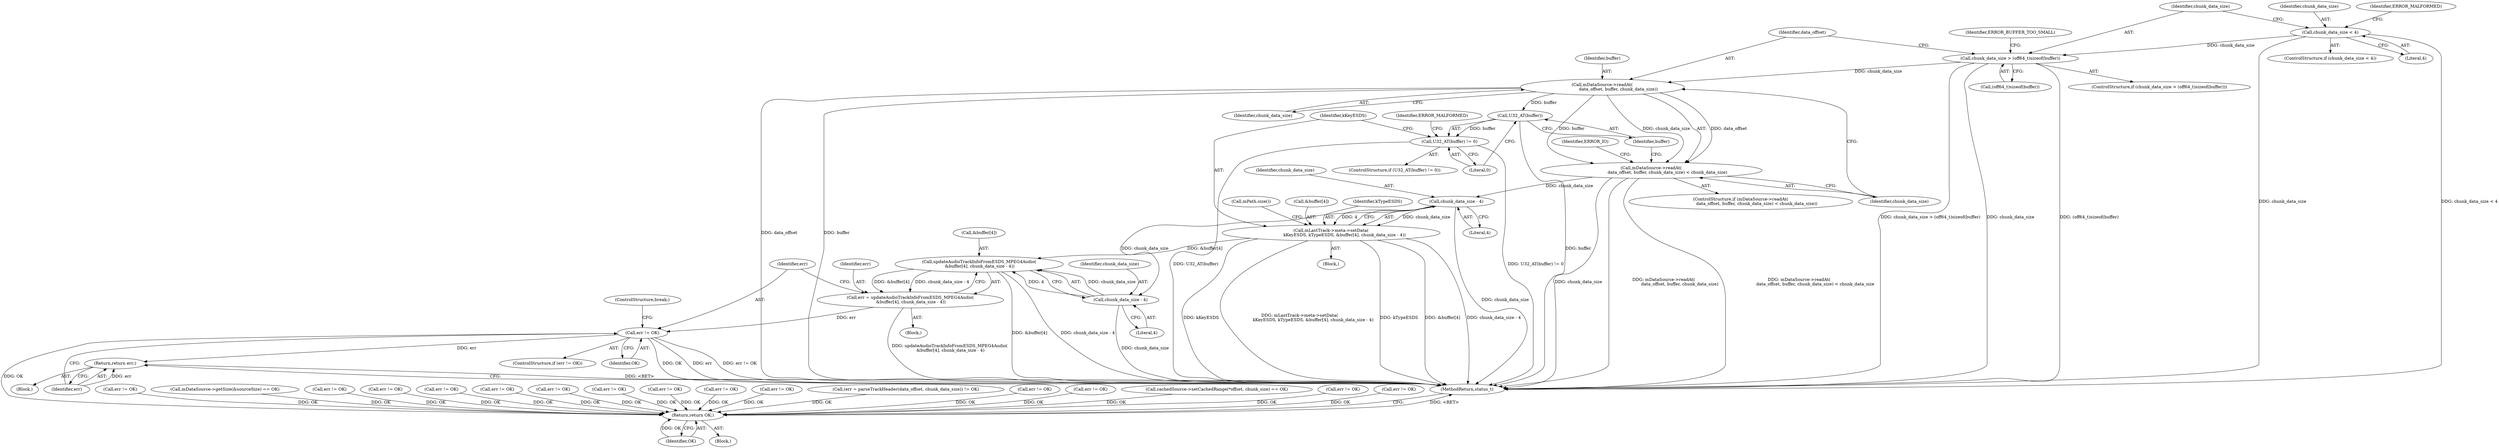 digraph "0_Android_2674a7218eaa3c87f2ee26d26da5b9170e10f859@API" {
"1002074" [label="(Call,mDataSource->readAt(\n                        data_offset, buffer, chunk_data_size))"];
"1002063" [label="(Call,chunk_data_size > (off64_t)sizeof(buffer))"];
"1002055" [label="(Call,chunk_data_size < 4)"];
"1002073" [label="(Call,mDataSource->readAt(\n                        data_offset, buffer, chunk_data_size) < chunk_data_size)"];
"1002097" [label="(Call,chunk_data_size - 4)"];
"1002090" [label="(Call,mLastTrack->meta->setData(\n                    kKeyESDS, kTypeESDS, &buffer[4], chunk_data_size - 4))"];
"1002120" [label="(Call,updateAudioTrackInfoFromESDS_MPEG4Audio(\n &buffer[4], chunk_data_size - 4))"];
"1002118" [label="(Call,err = updateAudioTrackInfoFromESDS_MPEG4Audio(\n &buffer[4], chunk_data_size - 4))"];
"1002129" [label="(Call,err != OK)"];
"1002133" [label="(Return,return err;)"];
"1002925" [label="(Return,return OK;)"];
"1002125" [label="(Call,chunk_data_size - 4)"];
"1002084" [label="(Call,U32_AT(buffer))"];
"1002083" [label="(Call,U32_AT(buffer) != 0)"];
"1002132" [label="(Block,)"];
"1002127" [label="(Literal,4)"];
"1002090" [label="(Call,mLastTrack->meta->setData(\n                    kKeyESDS, kTypeESDS, &buffer[4], chunk_data_size - 4))"];
"1002054" [label="(ControlStructure,if (chunk_data_size < 4))"];
"1002084" [label="(Call,U32_AT(buffer))"];
"1002071" [label="(Identifier,ERROR_BUFFER_TOO_SMALL)"];
"1002099" [label="(Literal,4)"];
"1001954" [label="(Call,err != OK)"];
"1002097" [label="(Call,chunk_data_size - 4)"];
"1002072" [label="(ControlStructure,if (mDataSource->readAt(\n                        data_offset, buffer, chunk_data_size) < chunk_data_size))"];
"1002927" [label="(MethodReturn,status_t)"];
"1002086" [label="(Literal,0)"];
"1002081" [label="(Identifier,ERROR_IO)"];
"1000191" [label="(Call,mDataSource->getSize(&sourceSize) == OK)"];
"1002076" [label="(Identifier,buffer)"];
"1002128" [label="(ControlStructure,if (err != OK))"];
"1001973" [label="(Call,err != OK)"];
"1002121" [label="(Call,&buffer[4])"];
"1002129" [label="(Call,err != OK)"];
"1001791" [label="(Call,err != OK)"];
"1002098" [label="(Identifier,chunk_data_size)"];
"1002085" [label="(Identifier,buffer)"];
"1002295" [label="(Call,err != OK)"];
"1001610" [label="(Call,err != OK)"];
"1002120" [label="(Call,updateAudioTrackInfoFromESDS_MPEG4Audio(\n &buffer[4], chunk_data_size - 4))"];
"1002125" [label="(Call,chunk_data_size - 4)"];
"1001744" [label="(Call,err != OK)"];
"1002875" [label="(Call,err != OK)"];
"1000565" [label="(Call,err != OK)"];
"1002074" [label="(Call,mDataSource->readAt(\n                        data_offset, buffer, chunk_data_size))"];
"1002062" [label="(ControlStructure,if (chunk_data_size > (off64_t)sizeof(buffer)))"];
"1001475" [label="(Call,err != OK)"];
"1002075" [label="(Identifier,data_offset)"];
"1002130" [label="(Identifier,err)"];
"1002078" [label="(Identifier,chunk_data_size)"];
"1002049" [label="(Block,)"];
"1001992" [label="(Call,err != OK)"];
"1002116" [label="(Block,)"];
"1002119" [label="(Identifier,err)"];
"1002133" [label="(Return,return err;)"];
"1002092" [label="(Identifier,kTypeESDS)"];
"1002082" [label="(ControlStructure,if (U32_AT(buffer) != 0))"];
"1002926" [label="(Identifier,OK)"];
"1002093" [label="(Call,&buffer[4])"];
"1002118" [label="(Call,err = updateAudioTrackInfoFromESDS_MPEG4Audio(\n &buffer[4], chunk_data_size - 4))"];
"1002135" [label="(ControlStructure,break;)"];
"1002126" [label="(Identifier,chunk_data_size)"];
"1000988" [label="(Call,(err = parseTrackHeader(data_offset, chunk_data_size)) != OK)"];
"1002089" [label="(Identifier,ERROR_MALFORMED)"];
"1002134" [label="(Identifier,err)"];
"1000106" [label="(Block,)"];
"1002065" [label="(Call,(off64_t)sizeof(buffer))"];
"1002064" [label="(Identifier,chunk_data_size)"];
"1002077" [label="(Identifier,chunk_data_size)"];
"1000493" [label="(Call,err != OK)"];
"1002057" [label="(Literal,4)"];
"1001824" [label="(Call,err != OK)"];
"1002925" [label="(Return,return OK;)"];
"1002083" [label="(Call,U32_AT(buffer) != 0)"];
"1002091" [label="(Identifier,kKeyESDS)"];
"1002103" [label="(Call,mPath.size())"];
"1002055" [label="(Call,chunk_data_size < 4)"];
"1000394" [label="(Call,cachedSource->setCachedRange(*offset, chunk_size) == OK)"];
"1001772" [label="(Call,err != OK)"];
"1002056" [label="(Identifier,chunk_data_size)"];
"1002063" [label="(Call,chunk_data_size > (off64_t)sizeof(buffer))"];
"1002060" [label="(Identifier,ERROR_MALFORMED)"];
"1002131" [label="(Identifier,OK)"];
"1002073" [label="(Call,mDataSource->readAt(\n                        data_offset, buffer, chunk_data_size) < chunk_data_size)"];
"1002330" [label="(Call,err != OK)"];
"1002074" -> "1002073"  [label="AST: "];
"1002074" -> "1002077"  [label="CFG: "];
"1002075" -> "1002074"  [label="AST: "];
"1002076" -> "1002074"  [label="AST: "];
"1002077" -> "1002074"  [label="AST: "];
"1002078" -> "1002074"  [label="CFG: "];
"1002074" -> "1002927"  [label="DDG: data_offset"];
"1002074" -> "1002927"  [label="DDG: buffer"];
"1002074" -> "1002073"  [label="DDG: data_offset"];
"1002074" -> "1002073"  [label="DDG: buffer"];
"1002074" -> "1002073"  [label="DDG: chunk_data_size"];
"1002063" -> "1002074"  [label="DDG: chunk_data_size"];
"1002074" -> "1002084"  [label="DDG: buffer"];
"1002063" -> "1002062"  [label="AST: "];
"1002063" -> "1002065"  [label="CFG: "];
"1002064" -> "1002063"  [label="AST: "];
"1002065" -> "1002063"  [label="AST: "];
"1002071" -> "1002063"  [label="CFG: "];
"1002075" -> "1002063"  [label="CFG: "];
"1002063" -> "1002927"  [label="DDG: (off64_t)sizeof(buffer)"];
"1002063" -> "1002927"  [label="DDG: chunk_data_size > (off64_t)sizeof(buffer)"];
"1002063" -> "1002927"  [label="DDG: chunk_data_size"];
"1002055" -> "1002063"  [label="DDG: chunk_data_size"];
"1002055" -> "1002054"  [label="AST: "];
"1002055" -> "1002057"  [label="CFG: "];
"1002056" -> "1002055"  [label="AST: "];
"1002057" -> "1002055"  [label="AST: "];
"1002060" -> "1002055"  [label="CFG: "];
"1002064" -> "1002055"  [label="CFG: "];
"1002055" -> "1002927"  [label="DDG: chunk_data_size < 4"];
"1002055" -> "1002927"  [label="DDG: chunk_data_size"];
"1002073" -> "1002072"  [label="AST: "];
"1002073" -> "1002078"  [label="CFG: "];
"1002078" -> "1002073"  [label="AST: "];
"1002081" -> "1002073"  [label="CFG: "];
"1002085" -> "1002073"  [label="CFG: "];
"1002073" -> "1002927"  [label="DDG: mDataSource->readAt(\n                        data_offset, buffer, chunk_data_size) < chunk_data_size"];
"1002073" -> "1002927"  [label="DDG: chunk_data_size"];
"1002073" -> "1002927"  [label="DDG: mDataSource->readAt(\n                        data_offset, buffer, chunk_data_size)"];
"1002073" -> "1002097"  [label="DDG: chunk_data_size"];
"1002097" -> "1002090"  [label="AST: "];
"1002097" -> "1002099"  [label="CFG: "];
"1002098" -> "1002097"  [label="AST: "];
"1002099" -> "1002097"  [label="AST: "];
"1002090" -> "1002097"  [label="CFG: "];
"1002097" -> "1002927"  [label="DDG: chunk_data_size"];
"1002097" -> "1002090"  [label="DDG: chunk_data_size"];
"1002097" -> "1002090"  [label="DDG: 4"];
"1002097" -> "1002125"  [label="DDG: chunk_data_size"];
"1002090" -> "1002049"  [label="AST: "];
"1002091" -> "1002090"  [label="AST: "];
"1002092" -> "1002090"  [label="AST: "];
"1002093" -> "1002090"  [label="AST: "];
"1002103" -> "1002090"  [label="CFG: "];
"1002090" -> "1002927"  [label="DDG: chunk_data_size - 4"];
"1002090" -> "1002927"  [label="DDG: kKeyESDS"];
"1002090" -> "1002927"  [label="DDG: mLastTrack->meta->setData(\n                    kKeyESDS, kTypeESDS, &buffer[4], chunk_data_size - 4)"];
"1002090" -> "1002927"  [label="DDG: kTypeESDS"];
"1002090" -> "1002927"  [label="DDG: &buffer[4]"];
"1002090" -> "1002120"  [label="DDG: &buffer[4]"];
"1002120" -> "1002118"  [label="AST: "];
"1002120" -> "1002125"  [label="CFG: "];
"1002121" -> "1002120"  [label="AST: "];
"1002125" -> "1002120"  [label="AST: "];
"1002118" -> "1002120"  [label="CFG: "];
"1002120" -> "1002927"  [label="DDG: &buffer[4]"];
"1002120" -> "1002927"  [label="DDG: chunk_data_size - 4"];
"1002120" -> "1002118"  [label="DDG: &buffer[4]"];
"1002120" -> "1002118"  [label="DDG: chunk_data_size - 4"];
"1002125" -> "1002120"  [label="DDG: chunk_data_size"];
"1002125" -> "1002120"  [label="DDG: 4"];
"1002118" -> "1002116"  [label="AST: "];
"1002119" -> "1002118"  [label="AST: "];
"1002130" -> "1002118"  [label="CFG: "];
"1002118" -> "1002927"  [label="DDG: updateAudioTrackInfoFromESDS_MPEG4Audio(\n &buffer[4], chunk_data_size - 4)"];
"1002118" -> "1002129"  [label="DDG: err"];
"1002129" -> "1002128"  [label="AST: "];
"1002129" -> "1002131"  [label="CFG: "];
"1002130" -> "1002129"  [label="AST: "];
"1002131" -> "1002129"  [label="AST: "];
"1002134" -> "1002129"  [label="CFG: "];
"1002135" -> "1002129"  [label="CFG: "];
"1002129" -> "1002927"  [label="DDG: OK"];
"1002129" -> "1002927"  [label="DDG: err"];
"1002129" -> "1002927"  [label="DDG: err != OK"];
"1002129" -> "1002133"  [label="DDG: err"];
"1002129" -> "1002925"  [label="DDG: OK"];
"1002133" -> "1002132"  [label="AST: "];
"1002133" -> "1002134"  [label="CFG: "];
"1002134" -> "1002133"  [label="AST: "];
"1002927" -> "1002133"  [label="CFG: "];
"1002133" -> "1002927"  [label="DDG: <RET>"];
"1002134" -> "1002133"  [label="DDG: err"];
"1002925" -> "1000106"  [label="AST: "];
"1002925" -> "1002926"  [label="CFG: "];
"1002926" -> "1002925"  [label="AST: "];
"1002927" -> "1002925"  [label="CFG: "];
"1002925" -> "1002927"  [label="DDG: <RET>"];
"1002926" -> "1002925"  [label="DDG: OK"];
"1002295" -> "1002925"  [label="DDG: OK"];
"1000191" -> "1002925"  [label="DDG: OK"];
"1001744" -> "1002925"  [label="DDG: OK"];
"1000493" -> "1002925"  [label="DDG: OK"];
"1000565" -> "1002925"  [label="DDG: OK"];
"1001772" -> "1002925"  [label="DDG: OK"];
"1001791" -> "1002925"  [label="DDG: OK"];
"1000394" -> "1002925"  [label="DDG: OK"];
"1001973" -> "1002925"  [label="DDG: OK"];
"1002875" -> "1002925"  [label="DDG: OK"];
"1001475" -> "1002925"  [label="DDG: OK"];
"1001610" -> "1002925"  [label="DDG: OK"];
"1001992" -> "1002925"  [label="DDG: OK"];
"1001954" -> "1002925"  [label="DDG: OK"];
"1000988" -> "1002925"  [label="DDG: OK"];
"1001824" -> "1002925"  [label="DDG: OK"];
"1002330" -> "1002925"  [label="DDG: OK"];
"1002125" -> "1002127"  [label="CFG: "];
"1002126" -> "1002125"  [label="AST: "];
"1002127" -> "1002125"  [label="AST: "];
"1002125" -> "1002927"  [label="DDG: chunk_data_size"];
"1002084" -> "1002083"  [label="AST: "];
"1002084" -> "1002085"  [label="CFG: "];
"1002085" -> "1002084"  [label="AST: "];
"1002086" -> "1002084"  [label="CFG: "];
"1002084" -> "1002927"  [label="DDG: buffer"];
"1002084" -> "1002083"  [label="DDG: buffer"];
"1002083" -> "1002082"  [label="AST: "];
"1002083" -> "1002086"  [label="CFG: "];
"1002086" -> "1002083"  [label="AST: "];
"1002089" -> "1002083"  [label="CFG: "];
"1002091" -> "1002083"  [label="CFG: "];
"1002083" -> "1002927"  [label="DDG: U32_AT(buffer) != 0"];
"1002083" -> "1002927"  [label="DDG: U32_AT(buffer)"];
}
